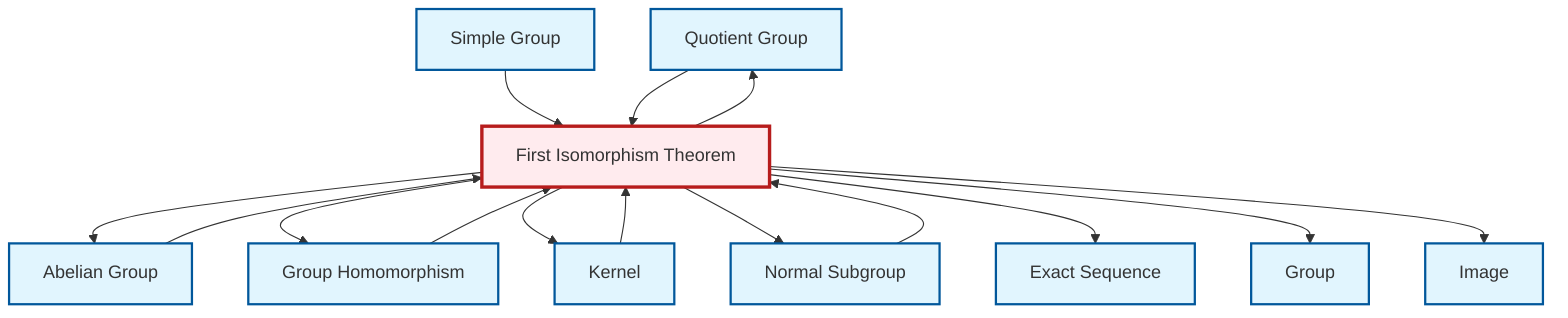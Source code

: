 graph TD
    classDef definition fill:#e1f5fe,stroke:#01579b,stroke-width:2px
    classDef theorem fill:#f3e5f5,stroke:#4a148c,stroke-width:2px
    classDef axiom fill:#fff3e0,stroke:#e65100,stroke-width:2px
    classDef example fill:#e8f5e9,stroke:#1b5e20,stroke-width:2px
    classDef current fill:#ffebee,stroke:#b71c1c,stroke-width:3px
    def-image["Image"]:::definition
    def-quotient-group["Quotient Group"]:::definition
    def-abelian-group["Abelian Group"]:::definition
    def-simple-group["Simple Group"]:::definition
    thm-first-isomorphism["First Isomorphism Theorem"]:::theorem
    def-group["Group"]:::definition
    def-homomorphism["Group Homomorphism"]:::definition
    def-exact-sequence["Exact Sequence"]:::definition
    def-kernel["Kernel"]:::definition
    def-normal-subgroup["Normal Subgroup"]:::definition
    thm-first-isomorphism --> def-abelian-group
    thm-first-isomorphism --> def-homomorphism
    thm-first-isomorphism --> def-kernel
    thm-first-isomorphism --> def-normal-subgroup
    def-simple-group --> thm-first-isomorphism
    def-normal-subgroup --> thm-first-isomorphism
    def-quotient-group --> thm-first-isomorphism
    def-abelian-group --> thm-first-isomorphism
    thm-first-isomorphism --> def-exact-sequence
    thm-first-isomorphism --> def-group
    thm-first-isomorphism --> def-image
    thm-first-isomorphism --> def-quotient-group
    def-homomorphism --> thm-first-isomorphism
    def-kernel --> thm-first-isomorphism
    class thm-first-isomorphism current